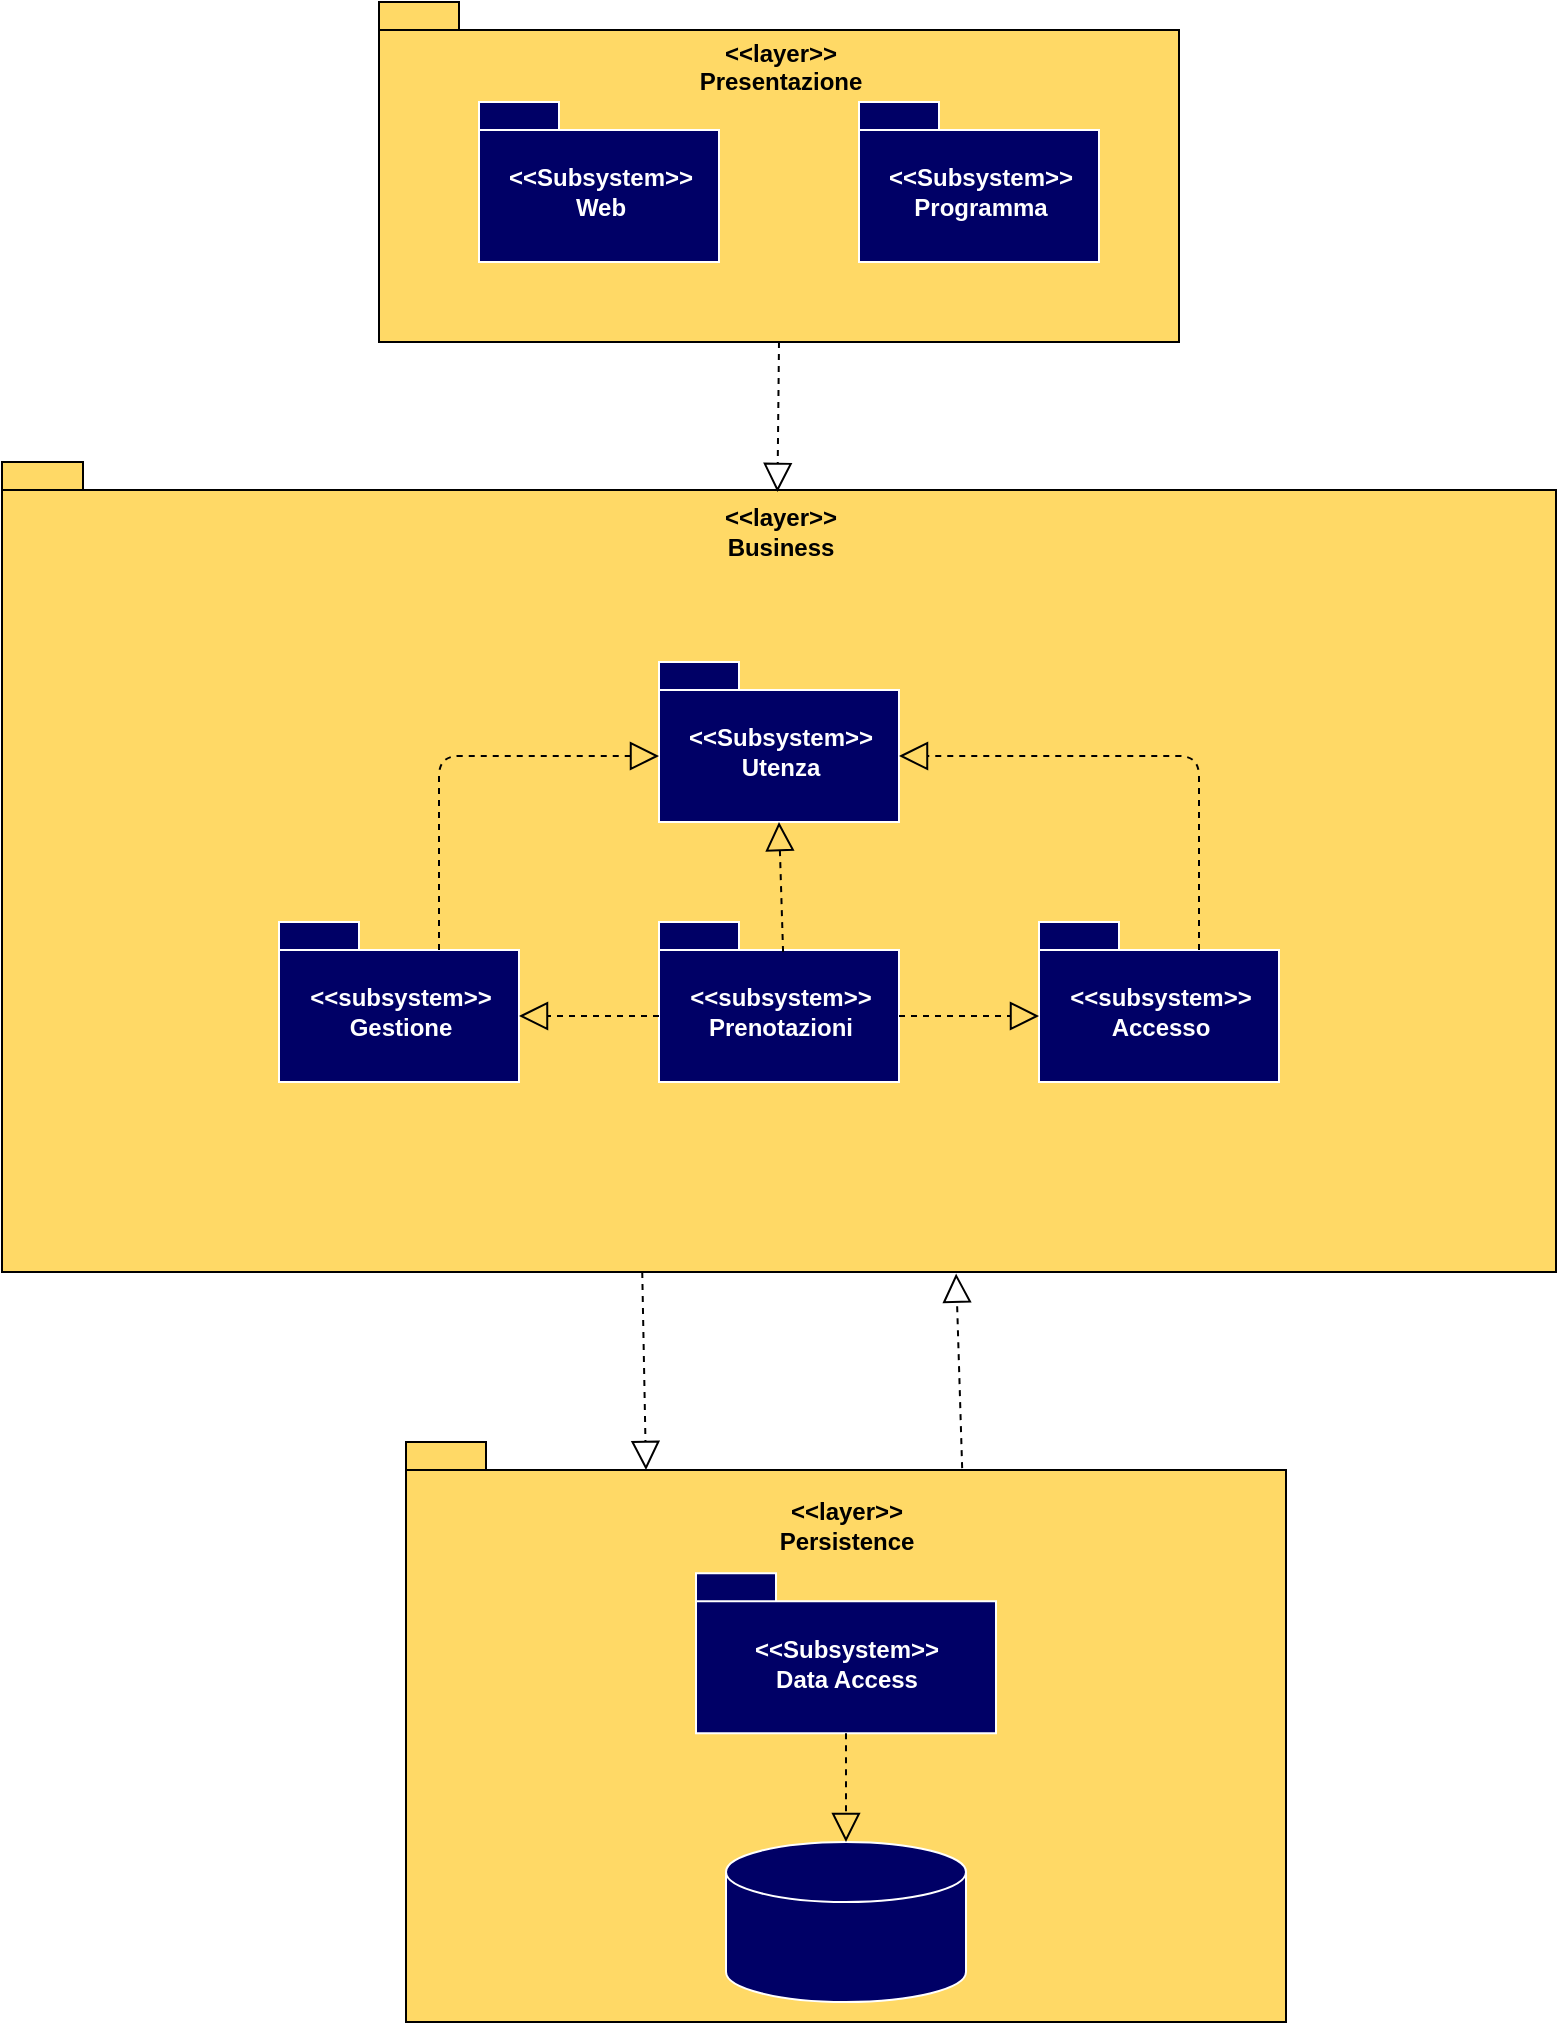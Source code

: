 <mxfile version="13.9.9" type="device"><diagram id="EsCHm1rKNgnVvCrNC1Yf" name="Page-1"><mxGraphModel dx="1422" dy="822" grid="1" gridSize="10" guides="1" tooltips="1" connect="1" arrows="1" fold="1" page="1" pageScale="1" pageWidth="827" pageHeight="1169" math="0" shadow="0"><root><mxCell id="0"/><mxCell id="1" parent="0"/><mxCell id="Btxlrm9Z0xRq0h87VH1S-1" value="&lt;div&gt;&amp;lt;&amp;lt;layer&amp;gt;&amp;gt;&lt;/div&gt;&lt;div&gt;Presentazione&lt;br&gt;&lt;/div&gt;&lt;div&gt;&lt;br&gt;&lt;/div&gt;&lt;div&gt;&lt;br&gt;&lt;/div&gt;&lt;div&gt;&lt;br&gt;&lt;/div&gt;&lt;div&gt;&lt;br&gt;&lt;/div&gt;&lt;div&gt;&lt;br&gt;&lt;/div&gt;&lt;div&gt;&lt;br&gt;&lt;/div&gt;&lt;div&gt;&lt;br&gt;&lt;/div&gt;&lt;div&gt;&lt;br&gt;&lt;/div&gt;" style="shape=folder;fontStyle=1;spacingTop=10;tabWidth=40;tabHeight=14;tabPosition=left;html=1;fillColor=#FFD966;" parent="1" vertex="1"><mxGeometry x="286.5" y="30" width="400" height="170" as="geometry"/></mxCell><mxCell id="Btxlrm9Z0xRq0h87VH1S-2" value="&lt;div&gt;&lt;font color=&quot;#FFFFFF&quot;&gt;&amp;lt;&amp;lt;Subsystem&amp;gt;&amp;gt;&lt;br&gt;&lt;/font&gt;&lt;/div&gt;&lt;div&gt;&lt;font color=&quot;#FFFFFF&quot;&gt;Web&lt;/font&gt;&lt;/div&gt;" style="shape=folder;fontStyle=1;spacingTop=10;tabWidth=40;tabHeight=14;tabPosition=left;html=1;fillColor=#000066;strokeColor=#FFFFFF;" parent="1" vertex="1"><mxGeometry x="336.5" y="80" width="120" height="80" as="geometry"/></mxCell><mxCell id="Btxlrm9Z0xRq0h87VH1S-3" value="&lt;div&gt;&lt;font color=&quot;#FFFFFF&quot;&gt;&amp;lt;&amp;lt;Subsystem&amp;gt;&amp;gt;&lt;br&gt;&lt;/font&gt;&lt;/div&gt;&lt;div&gt;&lt;font color=&quot;#FFFFFF&quot;&gt;Programma&lt;/font&gt;&lt;/div&gt;" style="shape=folder;fontStyle=1;spacingTop=10;tabWidth=40;tabHeight=14;tabPosition=left;html=1;fillColor=#000066;strokeColor=#FFFFFF;" parent="1" vertex="1"><mxGeometry x="526.5" y="80" width="120" height="80" as="geometry"/></mxCell><mxCell id="Btxlrm9Z0xRq0h87VH1S-4" value="&lt;div&gt;&amp;lt;&amp;lt;layer&amp;gt;&amp;gt;&lt;/div&gt;&lt;div&gt;Business&lt;br&gt;&lt;/div&gt;&lt;div&gt;&lt;br&gt;&lt;/div&gt;&lt;div&gt;&lt;br&gt;&lt;/div&gt;&lt;div&gt;&lt;br&gt;&lt;/div&gt;&lt;div&gt;&lt;br&gt;&lt;/div&gt;&lt;div&gt;&lt;br&gt;&lt;/div&gt;&lt;div&gt;&lt;br&gt;&lt;/div&gt;&lt;div&gt;&lt;br&gt;&lt;/div&gt;&lt;div&gt;&lt;br&gt;&lt;/div&gt;&lt;div&gt;&lt;br&gt;&lt;/div&gt;&lt;div&gt;&lt;br&gt;&lt;/div&gt;&lt;div&gt;&lt;br&gt;&lt;/div&gt;&lt;div&gt;&lt;br&gt;&lt;/div&gt;&lt;div&gt;&lt;br&gt;&lt;/div&gt;&lt;div&gt;&lt;br&gt;&lt;/div&gt;&lt;div&gt;&lt;br&gt;&lt;/div&gt;&lt;div&gt;&lt;br&gt;&lt;/div&gt;&lt;div&gt;&lt;br&gt;&lt;/div&gt;&lt;div&gt;&lt;br&gt;&lt;/div&gt;&lt;div&gt;&lt;br&gt;&lt;/div&gt;&lt;div&gt;&lt;br&gt;&lt;/div&gt;&lt;div&gt;&lt;br&gt;&lt;/div&gt;&lt;div&gt;&lt;br&gt;&lt;/div&gt;&lt;div&gt;&lt;br&gt;&lt;/div&gt;&lt;div&gt;&lt;br&gt;&lt;/div&gt;" style="shape=folder;fontStyle=1;spacingTop=10;tabWidth=40;tabHeight=14;tabPosition=left;html=1;fillColor=#FFD966;" parent="1" vertex="1"><mxGeometry x="98" y="260" width="777" height="405" as="geometry"/></mxCell><mxCell id="Btxlrm9Z0xRq0h87VH1S-5" value="&lt;div&gt;&lt;font color=&quot;#FFFFFF&quot;&gt;&amp;lt;&amp;lt;subsystem&amp;gt;&amp;gt;&lt;br&gt;&lt;/font&gt;&lt;/div&gt;&lt;div&gt;&lt;font color=&quot;#FFFFFF&quot;&gt;Accesso&lt;/font&gt;&lt;/div&gt;" style="shape=folder;fontStyle=1;spacingTop=10;tabWidth=40;tabHeight=14;tabPosition=left;html=1;fillColor=#000066;strokeColor=#FFFFFF;" parent="1" vertex="1"><mxGeometry x="616.5" y="490" width="120" height="80" as="geometry"/></mxCell><mxCell id="Btxlrm9Z0xRq0h87VH1S-6" value="&lt;div&gt;&lt;font color=&quot;#FFFFFF&quot;&gt;&amp;lt;&amp;lt;subsystem&amp;gt;&amp;gt;&lt;br&gt;&lt;/font&gt;&lt;/div&gt;&lt;div&gt;&lt;font color=&quot;#FFFFFF&quot;&gt;Prenotazioni&lt;/font&gt;&lt;/div&gt;" style="shape=folder;fontStyle=1;spacingTop=10;tabWidth=40;tabHeight=14;tabPosition=left;html=1;fillColor=#000066;strokeColor=#FFFFFF;" parent="1" vertex="1"><mxGeometry x="426.5" y="490" width="120" height="80" as="geometry"/></mxCell><mxCell id="Btxlrm9Z0xRq0h87VH1S-7" value="&lt;div&gt;&lt;font color=&quot;#FFFFFF&quot;&gt;&amp;lt;&amp;lt;subsystem&amp;gt;&amp;gt;&lt;br&gt;&lt;/font&gt;&lt;/div&gt;&lt;div&gt;&lt;font color=&quot;#ffffff&quot;&gt;Gestione&lt;/font&gt;&lt;/div&gt;" style="shape=folder;fontStyle=1;spacingTop=10;tabWidth=40;tabHeight=14;tabPosition=left;html=1;fillColor=#000066;strokeColor=#FFFFFF;" parent="1" vertex="1"><mxGeometry x="236.5" y="490" width="120" height="80" as="geometry"/></mxCell><mxCell id="Btxlrm9Z0xRq0h87VH1S-9" value="&lt;div&gt;&lt;font color=&quot;#FFFFFF&quot;&gt;&amp;lt;&amp;lt;Subsystem&amp;gt;&amp;gt;&lt;br&gt;&lt;/font&gt;&lt;/div&gt;&lt;div&gt;&lt;font color=&quot;#FFFFFF&quot;&gt;Utenza&lt;/font&gt;&lt;/div&gt;" style="shape=folder;fontStyle=1;spacingTop=10;tabWidth=40;tabHeight=14;tabPosition=left;html=1;fillColor=#000066;strokeColor=#FFFFFF;" parent="1" vertex="1"><mxGeometry x="426.5" y="360" width="120" height="80" as="geometry"/></mxCell><mxCell id="Btxlrm9Z0xRq0h87VH1S-10" value="" style="endArrow=block;dashed=1;endFill=0;endSize=12;html=1;entryX=0;entryY=0;entryDx=0;entryDy=47;entryPerimeter=0;exitX=0;exitY=0;exitDx=80;exitDy=14;exitPerimeter=0;" parent="1" source="Btxlrm9Z0xRq0h87VH1S-7" target="Btxlrm9Z0xRq0h87VH1S-9" edge="1"><mxGeometry width="160" relative="1" as="geometry"><mxPoint x="406.5" y="500" as="sourcePoint"/><mxPoint x="566.5" y="500" as="targetPoint"/><Array as="points"><mxPoint x="316.5" y="407"/></Array></mxGeometry></mxCell><mxCell id="Btxlrm9Z0xRq0h87VH1S-11" value="" style="endArrow=block;dashed=1;endFill=0;endSize=12;html=1;entryX=0;entryY=0;entryDx=120;entryDy=47;entryPerimeter=0;exitX=0;exitY=0;exitDx=80;exitDy=14;exitPerimeter=0;" parent="1" source="Btxlrm9Z0xRq0h87VH1S-5" target="Btxlrm9Z0xRq0h87VH1S-9" edge="1"><mxGeometry width="160" relative="1" as="geometry"><mxPoint x="316.5" y="504" as="sourcePoint"/><mxPoint x="426.5" y="407" as="targetPoint"/><Array as="points"><mxPoint x="696.5" y="407"/></Array></mxGeometry></mxCell><mxCell id="Btxlrm9Z0xRq0h87VH1S-12" value="" style="endArrow=block;dashed=1;endFill=0;endSize=12;html=1;exitX=0.517;exitY=0.188;exitDx=0;exitDy=0;exitPerimeter=0;entryX=0.5;entryY=1;entryDx=0;entryDy=0;entryPerimeter=0;" parent="1" source="Btxlrm9Z0xRq0h87VH1S-6" target="Btxlrm9Z0xRq0h87VH1S-9" edge="1"><mxGeometry width="160" relative="1" as="geometry"><mxPoint x="406.5" y="500" as="sourcePoint"/><mxPoint x="566.5" y="500" as="targetPoint"/></mxGeometry></mxCell><mxCell id="Btxlrm9Z0xRq0h87VH1S-13" value="" style="endArrow=block;dashed=1;endFill=0;endSize=12;html=1;exitX=0;exitY=0;exitDx=0;exitDy=47;exitPerimeter=0;entryX=0;entryY=0;entryDx=120;entryDy=47;entryPerimeter=0;" parent="1" source="Btxlrm9Z0xRq0h87VH1S-6" target="Btxlrm9Z0xRq0h87VH1S-7" edge="1"><mxGeometry width="160" relative="1" as="geometry"><mxPoint x="488.54" y="505.04" as="sourcePoint"/><mxPoint x="486.5" y="440" as="targetPoint"/></mxGeometry></mxCell><mxCell id="Btxlrm9Z0xRq0h87VH1S-14" value="" style="endArrow=block;dashed=1;endFill=0;endSize=12;html=1;exitX=0;exitY=0;exitDx=120;exitDy=47;exitPerimeter=0;entryX=0;entryY=0;entryDx=0;entryDy=47;entryPerimeter=0;" parent="1" source="Btxlrm9Z0xRq0h87VH1S-6" target="Btxlrm9Z0xRq0h87VH1S-5" edge="1"><mxGeometry width="160" relative="1" as="geometry"><mxPoint x="498.54" y="515.04" as="sourcePoint"/><mxPoint x="496.5" y="450" as="targetPoint"/></mxGeometry></mxCell><mxCell id="Btxlrm9Z0xRq0h87VH1S-15" value="" style="endArrow=block;dashed=1;endFill=0;endSize=12;html=1;exitX=0.5;exitY=1;exitDx=0;exitDy=0;exitPerimeter=0;entryX=0.499;entryY=0.037;entryDx=0;entryDy=0;entryPerimeter=0;" parent="1" source="Btxlrm9Z0xRq0h87VH1S-1" target="Btxlrm9Z0xRq0h87VH1S-4" edge="1"><mxGeometry width="160" relative="1" as="geometry"><mxPoint x="320" y="270" as="sourcePoint"/><mxPoint x="300" y="270" as="targetPoint"/></mxGeometry></mxCell><mxCell id="Btxlrm9Z0xRq0h87VH1S-17" value="&lt;div&gt;&amp;lt;&amp;lt;layer&amp;gt;&amp;gt;&lt;/div&gt;&lt;div&gt;Persistence&lt;br&gt;&lt;/div&gt;&lt;div&gt;&lt;br&gt;&lt;/div&gt;&lt;div&gt;&lt;br&gt;&lt;/div&gt;&lt;div&gt;&lt;br&gt;&lt;/div&gt;&lt;div&gt;&lt;br&gt;&lt;/div&gt;&lt;div&gt;&lt;br&gt;&lt;/div&gt;&lt;div&gt;&lt;br&gt;&lt;/div&gt;&lt;div&gt;&lt;br&gt;&lt;/div&gt;&lt;div&gt;&lt;br&gt;&lt;/div&gt;&lt;div&gt;&lt;br&gt;&lt;/div&gt;&lt;div&gt;&lt;br&gt;&lt;/div&gt;&lt;div&gt;&lt;br&gt;&lt;/div&gt;&lt;div&gt;&lt;br&gt;&lt;/div&gt;&lt;div&gt;&lt;br&gt;&lt;/div&gt;&lt;div&gt;&lt;br&gt;&lt;/div&gt;&lt;div&gt;&lt;br&gt;&lt;/div&gt;" style="shape=folder;fontStyle=1;spacingTop=10;tabWidth=40;tabHeight=14;tabPosition=left;html=1;fillColor=#FFD966;" parent="1" vertex="1"><mxGeometry x="300" y="750" width="440" height="290" as="geometry"/></mxCell><mxCell id="Btxlrm9Z0xRq0h87VH1S-19" value="&lt;div&gt;&lt;font color=&quot;#FFFFFF&quot;&gt;&amp;lt;&amp;lt;Subsystem&amp;gt;&amp;gt;&lt;br&gt;&lt;/font&gt;&lt;/div&gt;&lt;div&gt;&lt;font color=&quot;#FFFFFF&quot;&gt;Data Access&lt;br&gt;&lt;/font&gt;&lt;/div&gt;" style="shape=folder;fontStyle=1;spacingTop=10;tabWidth=40;tabHeight=14;tabPosition=left;html=1;fillColor=#000066;strokeColor=#FFFFFF;" parent="1" vertex="1"><mxGeometry x="445" y="815.65" width="150" height="80" as="geometry"/></mxCell><mxCell id="Btxlrm9Z0xRq0h87VH1S-20" value="" style="shape=cylinder3;whiteSpace=wrap;html=1;boundedLbl=1;backgroundOutline=1;size=15;strokeColor=#FFFFFF;gradientColor=none;fillColor=#000066;" parent="1" vertex="1"><mxGeometry x="460" y="950" width="120" height="80" as="geometry"/></mxCell><mxCell id="Btxlrm9Z0xRq0h87VH1S-22" value="" style="endArrow=block;dashed=1;endFill=0;endSize=12;html=1;exitX=0.5;exitY=1;exitDx=0;exitDy=0;exitPerimeter=0;entryX=0.5;entryY=0;entryDx=0;entryDy=0;entryPerimeter=0;" parent="1" source="Btxlrm9Z0xRq0h87VH1S-19" target="Btxlrm9Z0xRq0h87VH1S-20" edge="1"><mxGeometry width="160" relative="1" as="geometry"><mxPoint x="305" y="895.65" as="sourcePoint"/><mxPoint x="447.6" y="950.0" as="targetPoint"/></mxGeometry></mxCell><mxCell id="diQnYABc_nroyzhWabMu-4" value="" style="endArrow=block;dashed=1;endFill=0;endSize=12;html=1;exitX=0.412;exitY=1;exitDx=0;exitDy=0;exitPerimeter=0;" parent="1" source="Btxlrm9Z0xRq0h87VH1S-4" edge="1"><mxGeometry width="160" relative="1" as="geometry"><mxPoint x="420" y="665" as="sourcePoint"/><mxPoint x="420" y="764" as="targetPoint"/><Array as="points"/></mxGeometry></mxCell><mxCell id="diQnYABc_nroyzhWabMu-5" value="" style="endArrow=block;dashed=1;endFill=0;endSize=12;html=1;entryX=0.614;entryY=1.002;entryDx=0;entryDy=0;entryPerimeter=0;exitX=0.632;exitY=0.045;exitDx=0;exitDy=0;exitPerimeter=0;" parent="1" target="Btxlrm9Z0xRq0h87VH1S-4" edge="1" source="Btxlrm9Z0xRq0h87VH1S-17"><mxGeometry width="160" relative="1" as="geometry"><mxPoint x="575" y="764" as="sourcePoint"/><mxPoint x="670" y="557" as="targetPoint"/><Array as="points"/></mxGeometry></mxCell></root></mxGraphModel></diagram></mxfile>